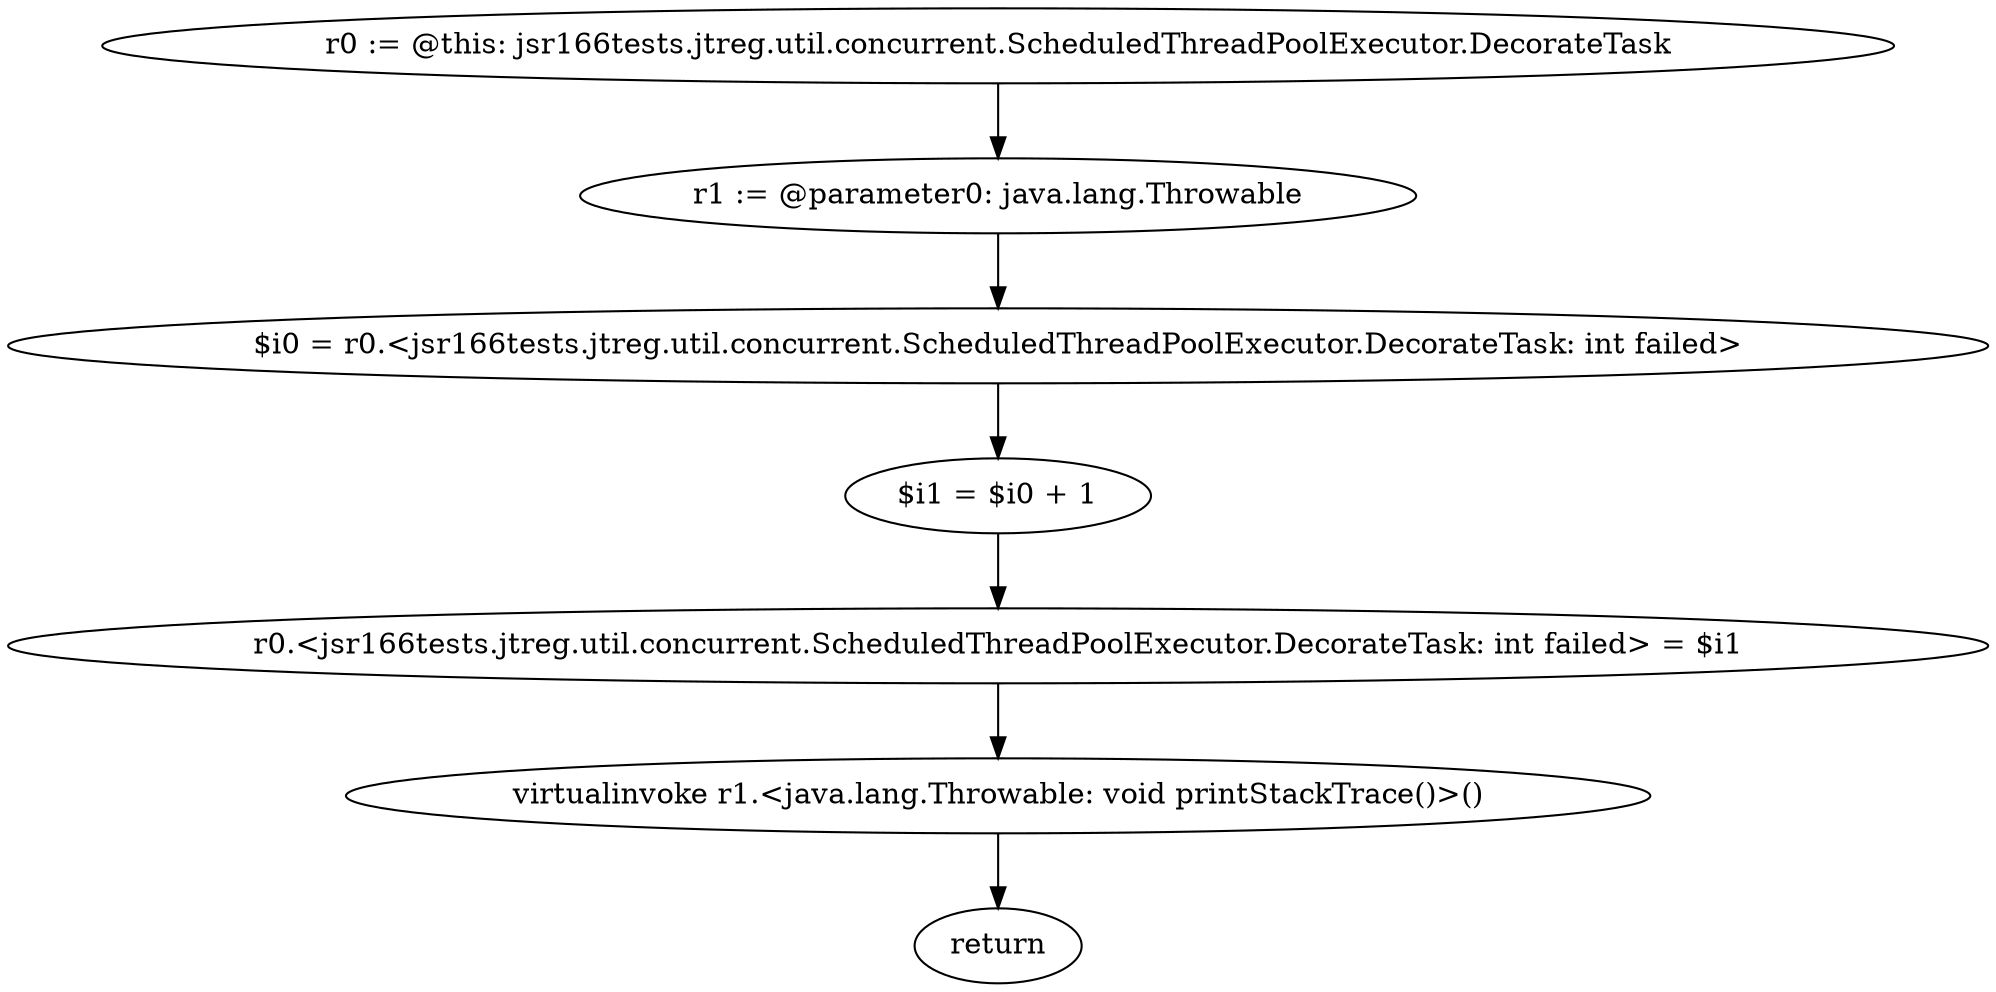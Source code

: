 digraph "unitGraph" {
    "r0 := @this: jsr166tests.jtreg.util.concurrent.ScheduledThreadPoolExecutor.DecorateTask"
    "r1 := @parameter0: java.lang.Throwable"
    "$i0 = r0.<jsr166tests.jtreg.util.concurrent.ScheduledThreadPoolExecutor.DecorateTask: int failed>"
    "$i1 = $i0 + 1"
    "r0.<jsr166tests.jtreg.util.concurrent.ScheduledThreadPoolExecutor.DecorateTask: int failed> = $i1"
    "virtualinvoke r1.<java.lang.Throwable: void printStackTrace()>()"
    "return"
    "r0 := @this: jsr166tests.jtreg.util.concurrent.ScheduledThreadPoolExecutor.DecorateTask"->"r1 := @parameter0: java.lang.Throwable";
    "r1 := @parameter0: java.lang.Throwable"->"$i0 = r0.<jsr166tests.jtreg.util.concurrent.ScheduledThreadPoolExecutor.DecorateTask: int failed>";
    "$i0 = r0.<jsr166tests.jtreg.util.concurrent.ScheduledThreadPoolExecutor.DecorateTask: int failed>"->"$i1 = $i0 + 1";
    "$i1 = $i0 + 1"->"r0.<jsr166tests.jtreg.util.concurrent.ScheduledThreadPoolExecutor.DecorateTask: int failed> = $i1";
    "r0.<jsr166tests.jtreg.util.concurrent.ScheduledThreadPoolExecutor.DecorateTask: int failed> = $i1"->"virtualinvoke r1.<java.lang.Throwable: void printStackTrace()>()";
    "virtualinvoke r1.<java.lang.Throwable: void printStackTrace()>()"->"return";
}
